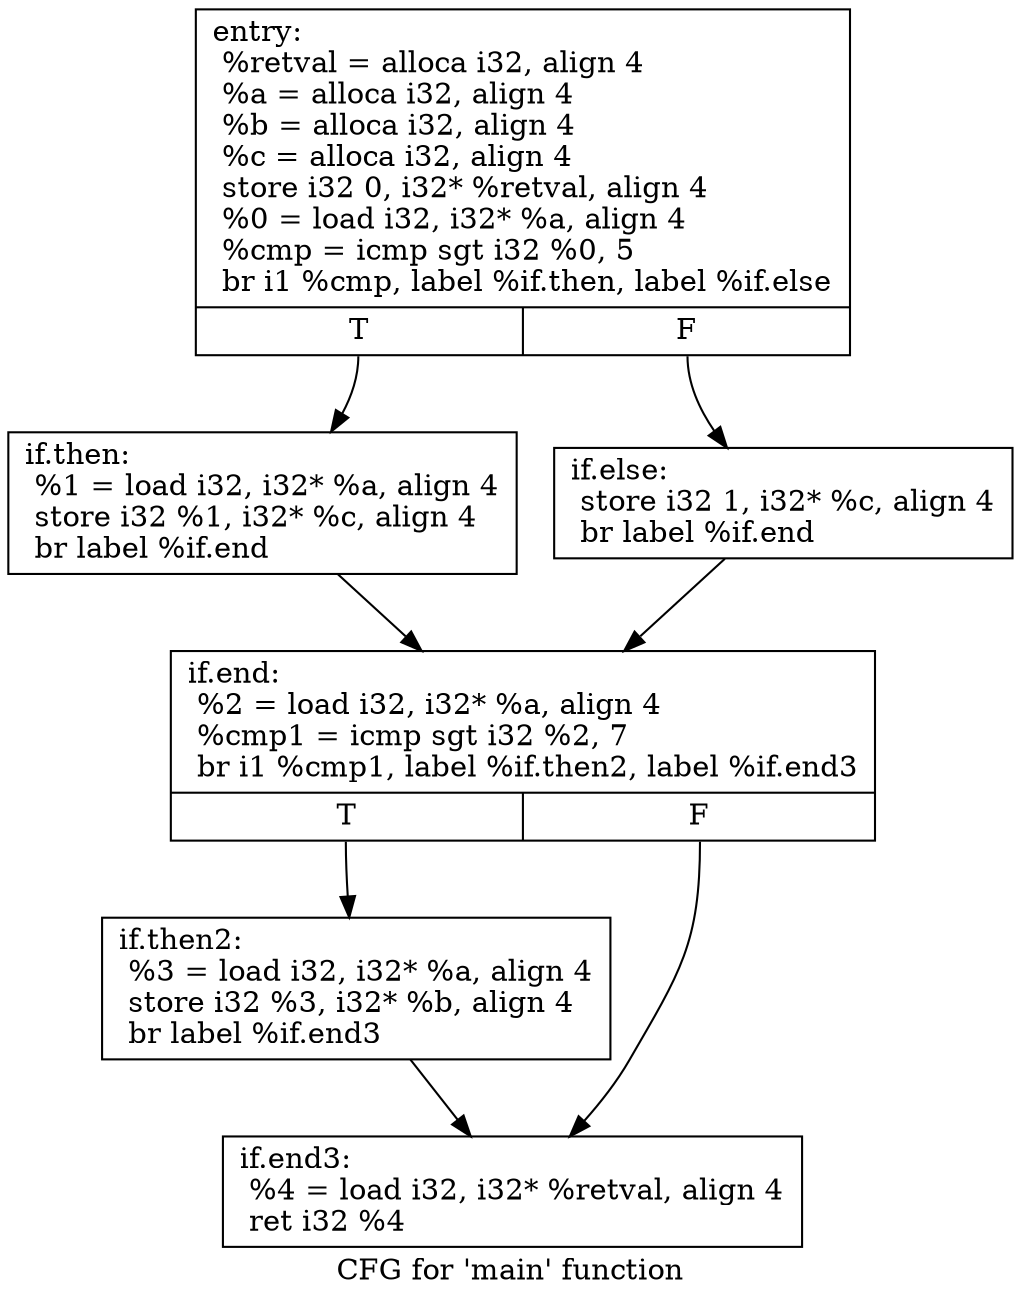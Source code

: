 digraph "CFG for 'main' function" {
	label="CFG for 'main' function";

	Node0x55d5e3ca19a0 [shape=record,label="{entry:\l  %retval = alloca i32, align 4\l  %a = alloca i32, align 4\l  %b = alloca i32, align 4\l  %c = alloca i32, align 4\l  store i32 0, i32* %retval, align 4\l  %0 = load i32, i32* %a, align 4\l  %cmp = icmp sgt i32 %0, 5\l  br i1 %cmp, label %if.then, label %if.else\l|{<s0>T|<s1>F}}"];
	Node0x55d5e3ca19a0:s0 -> Node0x55d5e3ca2500;
	Node0x55d5e3ca19a0:s1 -> Node0x55d5e3ca25d0;
	Node0x55d5e3ca2500 [shape=record,label="{if.then:                                          \l  %1 = load i32, i32* %a, align 4\l  store i32 %1, i32* %c, align 4\l  br label %if.end\l}"];
	Node0x55d5e3ca2500 -> Node0x55d5e3ca2740;
	Node0x55d5e3ca25d0 [shape=record,label="{if.else:                                          \l  store i32 1, i32* %c, align 4\l  br label %if.end\l}"];
	Node0x55d5e3ca25d0 -> Node0x55d5e3ca2740;
	Node0x55d5e3ca2740 [shape=record,label="{if.end:                                           \l  %2 = load i32, i32* %a, align 4\l  %cmp1 = icmp sgt i32 %2, 7\l  br i1 %cmp1, label %if.then2, label %if.end3\l|{<s0>T|<s1>F}}"];
	Node0x55d5e3ca2740:s0 -> Node0x55d5e3ca29a0;
	Node0x55d5e3ca2740:s1 -> Node0x55d5e3ca2a80;
	Node0x55d5e3ca29a0 [shape=record,label="{if.then2:                                         \l  %3 = load i32, i32* %a, align 4\l  store i32 %3, i32* %b, align 4\l  br label %if.end3\l}"];
	Node0x55d5e3ca29a0 -> Node0x55d5e3ca2a80;
	Node0x55d5e3ca2a80 [shape=record,label="{if.end3:                                          \l  %4 = load i32, i32* %retval, align 4\l  ret i32 %4\l}"];
}
